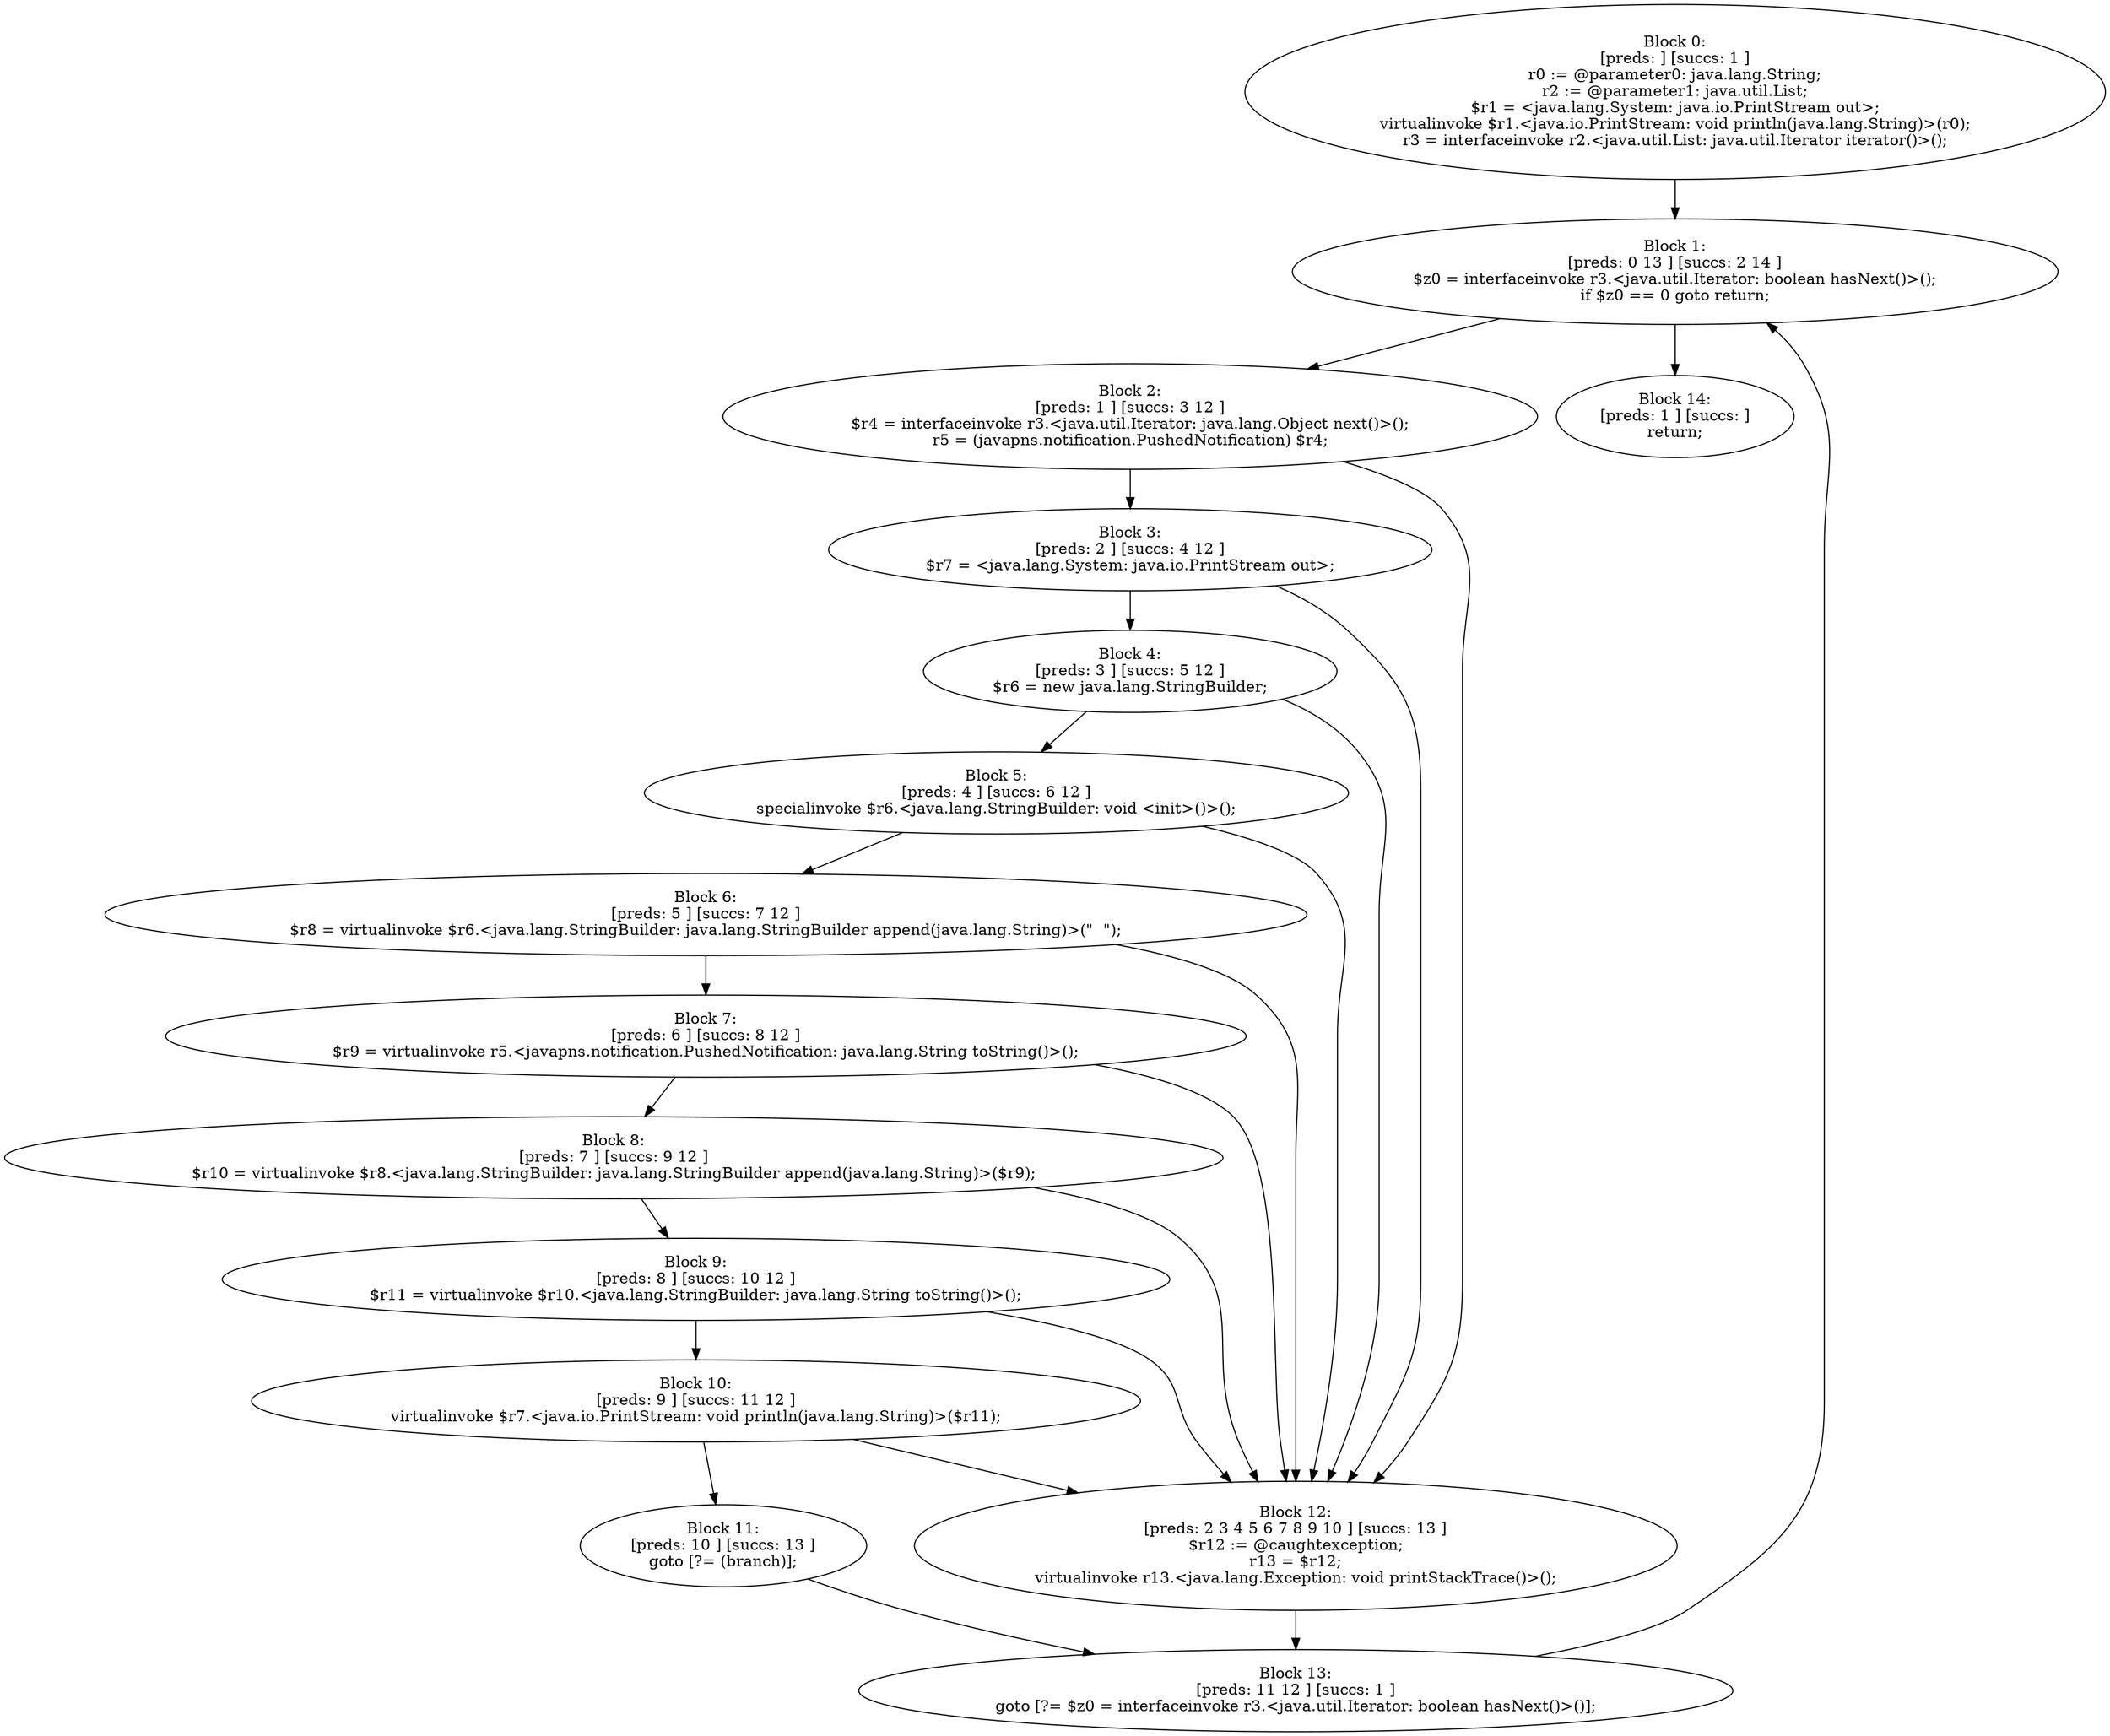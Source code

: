 digraph "unitGraph" {
    "Block 0:
[preds: ] [succs: 1 ]
r0 := @parameter0: java.lang.String;
r2 := @parameter1: java.util.List;
$r1 = <java.lang.System: java.io.PrintStream out>;
virtualinvoke $r1.<java.io.PrintStream: void println(java.lang.String)>(r0);
r3 = interfaceinvoke r2.<java.util.List: java.util.Iterator iterator()>();
"
    "Block 1:
[preds: 0 13 ] [succs: 2 14 ]
$z0 = interfaceinvoke r3.<java.util.Iterator: boolean hasNext()>();
if $z0 == 0 goto return;
"
    "Block 2:
[preds: 1 ] [succs: 3 12 ]
$r4 = interfaceinvoke r3.<java.util.Iterator: java.lang.Object next()>();
r5 = (javapns.notification.PushedNotification) $r4;
"
    "Block 3:
[preds: 2 ] [succs: 4 12 ]
$r7 = <java.lang.System: java.io.PrintStream out>;
"
    "Block 4:
[preds: 3 ] [succs: 5 12 ]
$r6 = new java.lang.StringBuilder;
"
    "Block 5:
[preds: 4 ] [succs: 6 12 ]
specialinvoke $r6.<java.lang.StringBuilder: void <init>()>();
"
    "Block 6:
[preds: 5 ] [succs: 7 12 ]
$r8 = virtualinvoke $r6.<java.lang.StringBuilder: java.lang.StringBuilder append(java.lang.String)>(\"  \");
"
    "Block 7:
[preds: 6 ] [succs: 8 12 ]
$r9 = virtualinvoke r5.<javapns.notification.PushedNotification: java.lang.String toString()>();
"
    "Block 8:
[preds: 7 ] [succs: 9 12 ]
$r10 = virtualinvoke $r8.<java.lang.StringBuilder: java.lang.StringBuilder append(java.lang.String)>($r9);
"
    "Block 9:
[preds: 8 ] [succs: 10 12 ]
$r11 = virtualinvoke $r10.<java.lang.StringBuilder: java.lang.String toString()>();
"
    "Block 10:
[preds: 9 ] [succs: 11 12 ]
virtualinvoke $r7.<java.io.PrintStream: void println(java.lang.String)>($r11);
"
    "Block 11:
[preds: 10 ] [succs: 13 ]
goto [?= (branch)];
"
    "Block 12:
[preds: 2 3 4 5 6 7 8 9 10 ] [succs: 13 ]
$r12 := @caughtexception;
r13 = $r12;
virtualinvoke r13.<java.lang.Exception: void printStackTrace()>();
"
    "Block 13:
[preds: 11 12 ] [succs: 1 ]
goto [?= $z0 = interfaceinvoke r3.<java.util.Iterator: boolean hasNext()>()];
"
    "Block 14:
[preds: 1 ] [succs: ]
return;
"
    "Block 0:
[preds: ] [succs: 1 ]
r0 := @parameter0: java.lang.String;
r2 := @parameter1: java.util.List;
$r1 = <java.lang.System: java.io.PrintStream out>;
virtualinvoke $r1.<java.io.PrintStream: void println(java.lang.String)>(r0);
r3 = interfaceinvoke r2.<java.util.List: java.util.Iterator iterator()>();
"->"Block 1:
[preds: 0 13 ] [succs: 2 14 ]
$z0 = interfaceinvoke r3.<java.util.Iterator: boolean hasNext()>();
if $z0 == 0 goto return;
";
    "Block 1:
[preds: 0 13 ] [succs: 2 14 ]
$z0 = interfaceinvoke r3.<java.util.Iterator: boolean hasNext()>();
if $z0 == 0 goto return;
"->"Block 2:
[preds: 1 ] [succs: 3 12 ]
$r4 = interfaceinvoke r3.<java.util.Iterator: java.lang.Object next()>();
r5 = (javapns.notification.PushedNotification) $r4;
";
    "Block 1:
[preds: 0 13 ] [succs: 2 14 ]
$z0 = interfaceinvoke r3.<java.util.Iterator: boolean hasNext()>();
if $z0 == 0 goto return;
"->"Block 14:
[preds: 1 ] [succs: ]
return;
";
    "Block 2:
[preds: 1 ] [succs: 3 12 ]
$r4 = interfaceinvoke r3.<java.util.Iterator: java.lang.Object next()>();
r5 = (javapns.notification.PushedNotification) $r4;
"->"Block 3:
[preds: 2 ] [succs: 4 12 ]
$r7 = <java.lang.System: java.io.PrintStream out>;
";
    "Block 2:
[preds: 1 ] [succs: 3 12 ]
$r4 = interfaceinvoke r3.<java.util.Iterator: java.lang.Object next()>();
r5 = (javapns.notification.PushedNotification) $r4;
"->"Block 12:
[preds: 2 3 4 5 6 7 8 9 10 ] [succs: 13 ]
$r12 := @caughtexception;
r13 = $r12;
virtualinvoke r13.<java.lang.Exception: void printStackTrace()>();
";
    "Block 3:
[preds: 2 ] [succs: 4 12 ]
$r7 = <java.lang.System: java.io.PrintStream out>;
"->"Block 4:
[preds: 3 ] [succs: 5 12 ]
$r6 = new java.lang.StringBuilder;
";
    "Block 3:
[preds: 2 ] [succs: 4 12 ]
$r7 = <java.lang.System: java.io.PrintStream out>;
"->"Block 12:
[preds: 2 3 4 5 6 7 8 9 10 ] [succs: 13 ]
$r12 := @caughtexception;
r13 = $r12;
virtualinvoke r13.<java.lang.Exception: void printStackTrace()>();
";
    "Block 4:
[preds: 3 ] [succs: 5 12 ]
$r6 = new java.lang.StringBuilder;
"->"Block 5:
[preds: 4 ] [succs: 6 12 ]
specialinvoke $r6.<java.lang.StringBuilder: void <init>()>();
";
    "Block 4:
[preds: 3 ] [succs: 5 12 ]
$r6 = new java.lang.StringBuilder;
"->"Block 12:
[preds: 2 3 4 5 6 7 8 9 10 ] [succs: 13 ]
$r12 := @caughtexception;
r13 = $r12;
virtualinvoke r13.<java.lang.Exception: void printStackTrace()>();
";
    "Block 5:
[preds: 4 ] [succs: 6 12 ]
specialinvoke $r6.<java.lang.StringBuilder: void <init>()>();
"->"Block 6:
[preds: 5 ] [succs: 7 12 ]
$r8 = virtualinvoke $r6.<java.lang.StringBuilder: java.lang.StringBuilder append(java.lang.String)>(\"  \");
";
    "Block 5:
[preds: 4 ] [succs: 6 12 ]
specialinvoke $r6.<java.lang.StringBuilder: void <init>()>();
"->"Block 12:
[preds: 2 3 4 5 6 7 8 9 10 ] [succs: 13 ]
$r12 := @caughtexception;
r13 = $r12;
virtualinvoke r13.<java.lang.Exception: void printStackTrace()>();
";
    "Block 6:
[preds: 5 ] [succs: 7 12 ]
$r8 = virtualinvoke $r6.<java.lang.StringBuilder: java.lang.StringBuilder append(java.lang.String)>(\"  \");
"->"Block 7:
[preds: 6 ] [succs: 8 12 ]
$r9 = virtualinvoke r5.<javapns.notification.PushedNotification: java.lang.String toString()>();
";
    "Block 6:
[preds: 5 ] [succs: 7 12 ]
$r8 = virtualinvoke $r6.<java.lang.StringBuilder: java.lang.StringBuilder append(java.lang.String)>(\"  \");
"->"Block 12:
[preds: 2 3 4 5 6 7 8 9 10 ] [succs: 13 ]
$r12 := @caughtexception;
r13 = $r12;
virtualinvoke r13.<java.lang.Exception: void printStackTrace()>();
";
    "Block 7:
[preds: 6 ] [succs: 8 12 ]
$r9 = virtualinvoke r5.<javapns.notification.PushedNotification: java.lang.String toString()>();
"->"Block 8:
[preds: 7 ] [succs: 9 12 ]
$r10 = virtualinvoke $r8.<java.lang.StringBuilder: java.lang.StringBuilder append(java.lang.String)>($r9);
";
    "Block 7:
[preds: 6 ] [succs: 8 12 ]
$r9 = virtualinvoke r5.<javapns.notification.PushedNotification: java.lang.String toString()>();
"->"Block 12:
[preds: 2 3 4 5 6 7 8 9 10 ] [succs: 13 ]
$r12 := @caughtexception;
r13 = $r12;
virtualinvoke r13.<java.lang.Exception: void printStackTrace()>();
";
    "Block 8:
[preds: 7 ] [succs: 9 12 ]
$r10 = virtualinvoke $r8.<java.lang.StringBuilder: java.lang.StringBuilder append(java.lang.String)>($r9);
"->"Block 9:
[preds: 8 ] [succs: 10 12 ]
$r11 = virtualinvoke $r10.<java.lang.StringBuilder: java.lang.String toString()>();
";
    "Block 8:
[preds: 7 ] [succs: 9 12 ]
$r10 = virtualinvoke $r8.<java.lang.StringBuilder: java.lang.StringBuilder append(java.lang.String)>($r9);
"->"Block 12:
[preds: 2 3 4 5 6 7 8 9 10 ] [succs: 13 ]
$r12 := @caughtexception;
r13 = $r12;
virtualinvoke r13.<java.lang.Exception: void printStackTrace()>();
";
    "Block 9:
[preds: 8 ] [succs: 10 12 ]
$r11 = virtualinvoke $r10.<java.lang.StringBuilder: java.lang.String toString()>();
"->"Block 10:
[preds: 9 ] [succs: 11 12 ]
virtualinvoke $r7.<java.io.PrintStream: void println(java.lang.String)>($r11);
";
    "Block 9:
[preds: 8 ] [succs: 10 12 ]
$r11 = virtualinvoke $r10.<java.lang.StringBuilder: java.lang.String toString()>();
"->"Block 12:
[preds: 2 3 4 5 6 7 8 9 10 ] [succs: 13 ]
$r12 := @caughtexception;
r13 = $r12;
virtualinvoke r13.<java.lang.Exception: void printStackTrace()>();
";
    "Block 10:
[preds: 9 ] [succs: 11 12 ]
virtualinvoke $r7.<java.io.PrintStream: void println(java.lang.String)>($r11);
"->"Block 11:
[preds: 10 ] [succs: 13 ]
goto [?= (branch)];
";
    "Block 10:
[preds: 9 ] [succs: 11 12 ]
virtualinvoke $r7.<java.io.PrintStream: void println(java.lang.String)>($r11);
"->"Block 12:
[preds: 2 3 4 5 6 7 8 9 10 ] [succs: 13 ]
$r12 := @caughtexception;
r13 = $r12;
virtualinvoke r13.<java.lang.Exception: void printStackTrace()>();
";
    "Block 11:
[preds: 10 ] [succs: 13 ]
goto [?= (branch)];
"->"Block 13:
[preds: 11 12 ] [succs: 1 ]
goto [?= $z0 = interfaceinvoke r3.<java.util.Iterator: boolean hasNext()>()];
";
    "Block 12:
[preds: 2 3 4 5 6 7 8 9 10 ] [succs: 13 ]
$r12 := @caughtexception;
r13 = $r12;
virtualinvoke r13.<java.lang.Exception: void printStackTrace()>();
"->"Block 13:
[preds: 11 12 ] [succs: 1 ]
goto [?= $z0 = interfaceinvoke r3.<java.util.Iterator: boolean hasNext()>()];
";
    "Block 13:
[preds: 11 12 ] [succs: 1 ]
goto [?= $z0 = interfaceinvoke r3.<java.util.Iterator: boolean hasNext()>()];
"->"Block 1:
[preds: 0 13 ] [succs: 2 14 ]
$z0 = interfaceinvoke r3.<java.util.Iterator: boolean hasNext()>();
if $z0 == 0 goto return;
";
}
